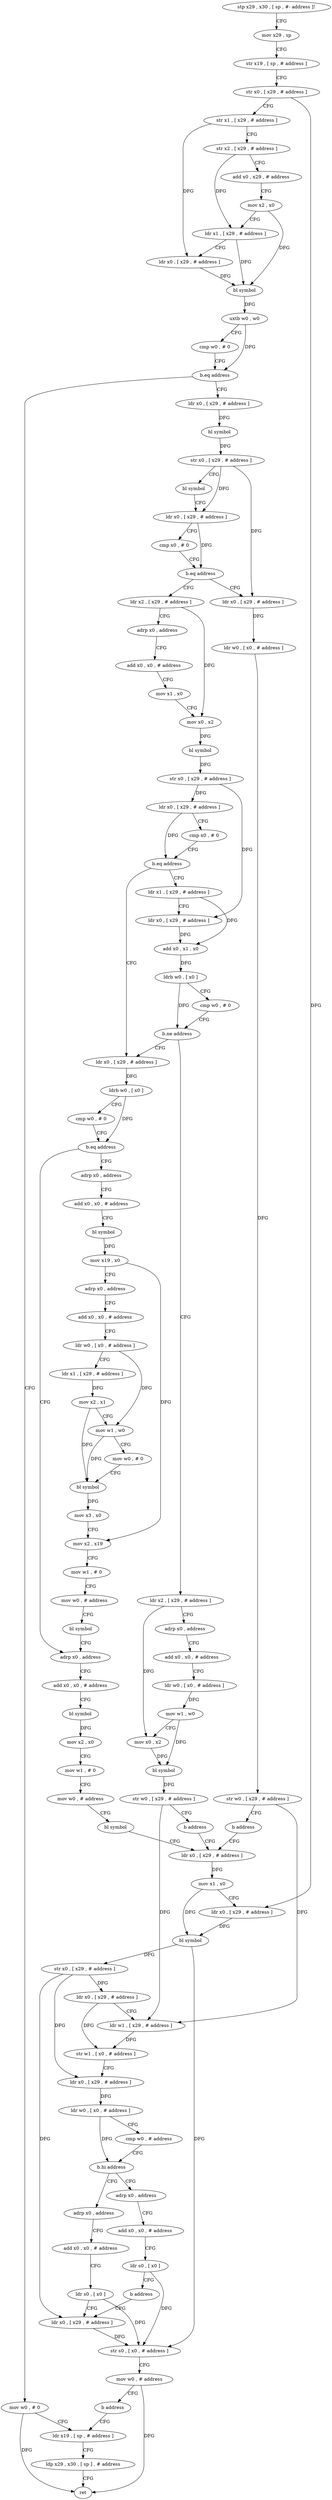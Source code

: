 digraph "func" {
"4277004" [label = "stp x29 , x30 , [ sp , #- address ]!" ]
"4277008" [label = "mov x29 , sp" ]
"4277012" [label = "str x19 , [ sp , # address ]" ]
"4277016" [label = "str x0 , [ x29 , # address ]" ]
"4277020" [label = "str x1 , [ x29 , # address ]" ]
"4277024" [label = "str x2 , [ x29 , # address ]" ]
"4277028" [label = "add x0 , x29 , # address" ]
"4277032" [label = "mov x2 , x0" ]
"4277036" [label = "ldr x1 , [ x29 , # address ]" ]
"4277040" [label = "ldr x0 , [ x29 , # address ]" ]
"4277044" [label = "bl symbol" ]
"4277048" [label = "uxtb w0 , w0" ]
"4277052" [label = "cmp w0 , # 0" ]
"4277056" [label = "b.eq address" ]
"4277408" [label = "mov w0 , # 0" ]
"4277060" [label = "ldr x0 , [ x29 , # address ]" ]
"4277412" [label = "ldr x19 , [ sp , # address ]" ]
"4277064" [label = "bl symbol" ]
"4277068" [label = "str x0 , [ x29 , # address ]" ]
"4277072" [label = "bl symbol" ]
"4277076" [label = "ldr x0 , [ x29 , # address ]" ]
"4277080" [label = "cmp x0 , # 0" ]
"4277084" [label = "b.eq address" ]
"4277104" [label = "ldr x2 , [ x29 , # address ]" ]
"4277088" [label = "ldr x0 , [ x29 , # address ]" ]
"4277108" [label = "adrp x0 , address" ]
"4277112" [label = "add x0 , x0 , # address" ]
"4277116" [label = "mov x1 , x0" ]
"4277120" [label = "mov x0 , x2" ]
"4277124" [label = "bl symbol" ]
"4277128" [label = "str x0 , [ x29 , # address ]" ]
"4277132" [label = "ldr x0 , [ x29 , # address ]" ]
"4277136" [label = "cmp x0 , # 0" ]
"4277140" [label = "b.eq address" ]
"4277204" [label = "ldr x0 , [ x29 , # address ]" ]
"4277144" [label = "ldr x1 , [ x29 , # address ]" ]
"4277092" [label = "ldr w0 , [ x0 , # address ]" ]
"4277096" [label = "str w0 , [ x29 , # address ]" ]
"4277100" [label = "b address" ]
"4277316" [label = "ldr x0 , [ x29 , # address ]" ]
"4277208" [label = "ldrb w0 , [ x0 ]" ]
"4277212" [label = "cmp w0 , # 0" ]
"4277216" [label = "b.eq address" ]
"4277288" [label = "adrp x0 , address" ]
"4277220" [label = "adrp x0 , address" ]
"4277148" [label = "ldr x0 , [ x29 , # address ]" ]
"4277152" [label = "add x0 , x1 , x0" ]
"4277156" [label = "ldrb w0 , [ x0 ]" ]
"4277160" [label = "cmp w0 , # 0" ]
"4277164" [label = "b.ne address" ]
"4277168" [label = "ldr x2 , [ x29 , # address ]" ]
"4277320" [label = "mov x1 , x0" ]
"4277324" [label = "ldr x0 , [ x29 , # address ]" ]
"4277328" [label = "bl symbol" ]
"4277332" [label = "str x0 , [ x29 , # address ]" ]
"4277336" [label = "ldr x0 , [ x29 , # address ]" ]
"4277340" [label = "ldr w1 , [ x29 , # address ]" ]
"4277344" [label = "str w1 , [ x0 , # address ]" ]
"4277348" [label = "ldr x0 , [ x29 , # address ]" ]
"4277352" [label = "ldr w0 , [ x0 , # address ]" ]
"4277356" [label = "cmp w0 , # address" ]
"4277360" [label = "b.hi address" ]
"4277380" [label = "adrp x0 , address" ]
"4277364" [label = "adrp x0 , address" ]
"4277292" [label = "add x0 , x0 , # address" ]
"4277296" [label = "bl symbol" ]
"4277300" [label = "mov x2 , x0" ]
"4277304" [label = "mov w1 , # 0" ]
"4277308" [label = "mov w0 , # address" ]
"4277312" [label = "bl symbol" ]
"4277224" [label = "add x0 , x0 , # address" ]
"4277228" [label = "bl symbol" ]
"4277232" [label = "mov x19 , x0" ]
"4277236" [label = "adrp x0 , address" ]
"4277240" [label = "add x0 , x0 , # address" ]
"4277244" [label = "ldr w0 , [ x0 , # address ]" ]
"4277248" [label = "ldr x1 , [ x29 , # address ]" ]
"4277252" [label = "mov x2 , x1" ]
"4277256" [label = "mov w1 , w0" ]
"4277260" [label = "mov w0 , # 0" ]
"4277264" [label = "bl symbol" ]
"4277268" [label = "mov x3 , x0" ]
"4277272" [label = "mov x2 , x19" ]
"4277276" [label = "mov w1 , # 0" ]
"4277280" [label = "mov w0 , # address" ]
"4277284" [label = "bl symbol" ]
"4277172" [label = "adrp x0 , address" ]
"4277176" [label = "add x0 , x0 , # address" ]
"4277180" [label = "ldr w0 , [ x0 , # address ]" ]
"4277184" [label = "mov w1 , w0" ]
"4277188" [label = "mov x0 , x2" ]
"4277192" [label = "bl symbol" ]
"4277196" [label = "str w0 , [ x29 , # address ]" ]
"4277200" [label = "b address" ]
"4277384" [label = "add x0 , x0 , # address" ]
"4277388" [label = "ldr s0 , [ x0 ]" ]
"4277392" [label = "ldr x0 , [ x29 , # address ]" ]
"4277368" [label = "add x0 , x0 , # address" ]
"4277372" [label = "ldr s0 , [ x0 ]" ]
"4277376" [label = "b address" ]
"4277416" [label = "ldp x29 , x30 , [ sp ] , # address" ]
"4277420" [label = "ret" ]
"4277396" [label = "str s0 , [ x0 , # address ]" ]
"4277400" [label = "mov w0 , # address" ]
"4277404" [label = "b address" ]
"4277004" -> "4277008" [ label = "CFG" ]
"4277008" -> "4277012" [ label = "CFG" ]
"4277012" -> "4277016" [ label = "CFG" ]
"4277016" -> "4277020" [ label = "CFG" ]
"4277016" -> "4277324" [ label = "DFG" ]
"4277020" -> "4277024" [ label = "CFG" ]
"4277020" -> "4277040" [ label = "DFG" ]
"4277024" -> "4277028" [ label = "CFG" ]
"4277024" -> "4277036" [ label = "DFG" ]
"4277028" -> "4277032" [ label = "CFG" ]
"4277032" -> "4277036" [ label = "CFG" ]
"4277032" -> "4277044" [ label = "DFG" ]
"4277036" -> "4277040" [ label = "CFG" ]
"4277036" -> "4277044" [ label = "DFG" ]
"4277040" -> "4277044" [ label = "DFG" ]
"4277044" -> "4277048" [ label = "DFG" ]
"4277048" -> "4277052" [ label = "CFG" ]
"4277048" -> "4277056" [ label = "DFG" ]
"4277052" -> "4277056" [ label = "CFG" ]
"4277056" -> "4277408" [ label = "CFG" ]
"4277056" -> "4277060" [ label = "CFG" ]
"4277408" -> "4277412" [ label = "CFG" ]
"4277408" -> "4277420" [ label = "DFG" ]
"4277060" -> "4277064" [ label = "DFG" ]
"4277412" -> "4277416" [ label = "CFG" ]
"4277064" -> "4277068" [ label = "DFG" ]
"4277068" -> "4277072" [ label = "CFG" ]
"4277068" -> "4277076" [ label = "DFG" ]
"4277068" -> "4277088" [ label = "DFG" ]
"4277072" -> "4277076" [ label = "CFG" ]
"4277076" -> "4277080" [ label = "CFG" ]
"4277076" -> "4277084" [ label = "DFG" ]
"4277080" -> "4277084" [ label = "CFG" ]
"4277084" -> "4277104" [ label = "CFG" ]
"4277084" -> "4277088" [ label = "CFG" ]
"4277104" -> "4277108" [ label = "CFG" ]
"4277104" -> "4277120" [ label = "DFG" ]
"4277088" -> "4277092" [ label = "DFG" ]
"4277108" -> "4277112" [ label = "CFG" ]
"4277112" -> "4277116" [ label = "CFG" ]
"4277116" -> "4277120" [ label = "CFG" ]
"4277120" -> "4277124" [ label = "DFG" ]
"4277124" -> "4277128" [ label = "DFG" ]
"4277128" -> "4277132" [ label = "DFG" ]
"4277128" -> "4277148" [ label = "DFG" ]
"4277132" -> "4277136" [ label = "CFG" ]
"4277132" -> "4277140" [ label = "DFG" ]
"4277136" -> "4277140" [ label = "CFG" ]
"4277140" -> "4277204" [ label = "CFG" ]
"4277140" -> "4277144" [ label = "CFG" ]
"4277204" -> "4277208" [ label = "DFG" ]
"4277144" -> "4277148" [ label = "CFG" ]
"4277144" -> "4277152" [ label = "DFG" ]
"4277092" -> "4277096" [ label = "DFG" ]
"4277096" -> "4277100" [ label = "CFG" ]
"4277096" -> "4277340" [ label = "DFG" ]
"4277100" -> "4277316" [ label = "CFG" ]
"4277316" -> "4277320" [ label = "DFG" ]
"4277208" -> "4277212" [ label = "CFG" ]
"4277208" -> "4277216" [ label = "DFG" ]
"4277212" -> "4277216" [ label = "CFG" ]
"4277216" -> "4277288" [ label = "CFG" ]
"4277216" -> "4277220" [ label = "CFG" ]
"4277288" -> "4277292" [ label = "CFG" ]
"4277220" -> "4277224" [ label = "CFG" ]
"4277148" -> "4277152" [ label = "DFG" ]
"4277152" -> "4277156" [ label = "DFG" ]
"4277156" -> "4277160" [ label = "CFG" ]
"4277156" -> "4277164" [ label = "DFG" ]
"4277160" -> "4277164" [ label = "CFG" ]
"4277164" -> "4277204" [ label = "CFG" ]
"4277164" -> "4277168" [ label = "CFG" ]
"4277168" -> "4277172" [ label = "CFG" ]
"4277168" -> "4277188" [ label = "DFG" ]
"4277320" -> "4277324" [ label = "CFG" ]
"4277320" -> "4277328" [ label = "DFG" ]
"4277324" -> "4277328" [ label = "DFG" ]
"4277328" -> "4277332" [ label = "DFG" ]
"4277328" -> "4277396" [ label = "DFG" ]
"4277332" -> "4277336" [ label = "DFG" ]
"4277332" -> "4277348" [ label = "DFG" ]
"4277332" -> "4277392" [ label = "DFG" ]
"4277336" -> "4277340" [ label = "CFG" ]
"4277336" -> "4277344" [ label = "DFG" ]
"4277340" -> "4277344" [ label = "DFG" ]
"4277344" -> "4277348" [ label = "CFG" ]
"4277348" -> "4277352" [ label = "DFG" ]
"4277352" -> "4277356" [ label = "CFG" ]
"4277352" -> "4277360" [ label = "DFG" ]
"4277356" -> "4277360" [ label = "CFG" ]
"4277360" -> "4277380" [ label = "CFG" ]
"4277360" -> "4277364" [ label = "CFG" ]
"4277380" -> "4277384" [ label = "CFG" ]
"4277364" -> "4277368" [ label = "CFG" ]
"4277292" -> "4277296" [ label = "CFG" ]
"4277296" -> "4277300" [ label = "DFG" ]
"4277300" -> "4277304" [ label = "CFG" ]
"4277304" -> "4277308" [ label = "CFG" ]
"4277308" -> "4277312" [ label = "CFG" ]
"4277312" -> "4277316" [ label = "CFG" ]
"4277224" -> "4277228" [ label = "CFG" ]
"4277228" -> "4277232" [ label = "DFG" ]
"4277232" -> "4277236" [ label = "CFG" ]
"4277232" -> "4277272" [ label = "DFG" ]
"4277236" -> "4277240" [ label = "CFG" ]
"4277240" -> "4277244" [ label = "CFG" ]
"4277244" -> "4277248" [ label = "CFG" ]
"4277244" -> "4277256" [ label = "DFG" ]
"4277248" -> "4277252" [ label = "DFG" ]
"4277252" -> "4277256" [ label = "CFG" ]
"4277252" -> "4277264" [ label = "DFG" ]
"4277256" -> "4277260" [ label = "CFG" ]
"4277256" -> "4277264" [ label = "DFG" ]
"4277260" -> "4277264" [ label = "CFG" ]
"4277264" -> "4277268" [ label = "DFG" ]
"4277268" -> "4277272" [ label = "CFG" ]
"4277272" -> "4277276" [ label = "CFG" ]
"4277276" -> "4277280" [ label = "CFG" ]
"4277280" -> "4277284" [ label = "CFG" ]
"4277284" -> "4277288" [ label = "CFG" ]
"4277172" -> "4277176" [ label = "CFG" ]
"4277176" -> "4277180" [ label = "CFG" ]
"4277180" -> "4277184" [ label = "DFG" ]
"4277184" -> "4277188" [ label = "CFG" ]
"4277184" -> "4277192" [ label = "DFG" ]
"4277188" -> "4277192" [ label = "DFG" ]
"4277192" -> "4277196" [ label = "DFG" ]
"4277196" -> "4277200" [ label = "CFG" ]
"4277196" -> "4277340" [ label = "DFG" ]
"4277200" -> "4277316" [ label = "CFG" ]
"4277384" -> "4277388" [ label = "CFG" ]
"4277388" -> "4277392" [ label = "CFG" ]
"4277388" -> "4277396" [ label = "DFG" ]
"4277392" -> "4277396" [ label = "DFG" ]
"4277368" -> "4277372" [ label = "CFG" ]
"4277372" -> "4277376" [ label = "CFG" ]
"4277372" -> "4277396" [ label = "DFG" ]
"4277376" -> "4277392" [ label = "CFG" ]
"4277416" -> "4277420" [ label = "CFG" ]
"4277396" -> "4277400" [ label = "CFG" ]
"4277400" -> "4277404" [ label = "CFG" ]
"4277400" -> "4277420" [ label = "DFG" ]
"4277404" -> "4277412" [ label = "CFG" ]
}
